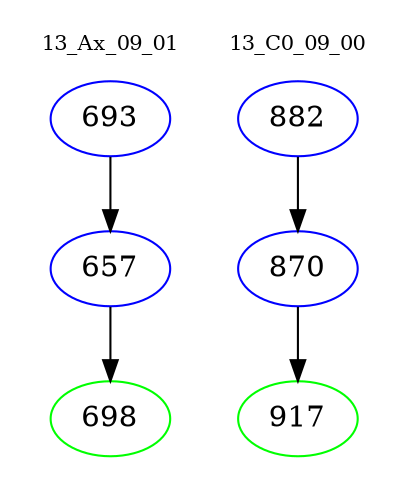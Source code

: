 digraph{
subgraph cluster_0 {
color = white
label = "13_Ax_09_01";
fontsize=10;
T0_693 [label="693", color="blue"]
T0_693 -> T0_657 [color="black"]
T0_657 [label="657", color="blue"]
T0_657 -> T0_698 [color="black"]
T0_698 [label="698", color="green"]
}
subgraph cluster_1 {
color = white
label = "13_C0_09_00";
fontsize=10;
T1_882 [label="882", color="blue"]
T1_882 -> T1_870 [color="black"]
T1_870 [label="870", color="blue"]
T1_870 -> T1_917 [color="black"]
T1_917 [label="917", color="green"]
}
}
